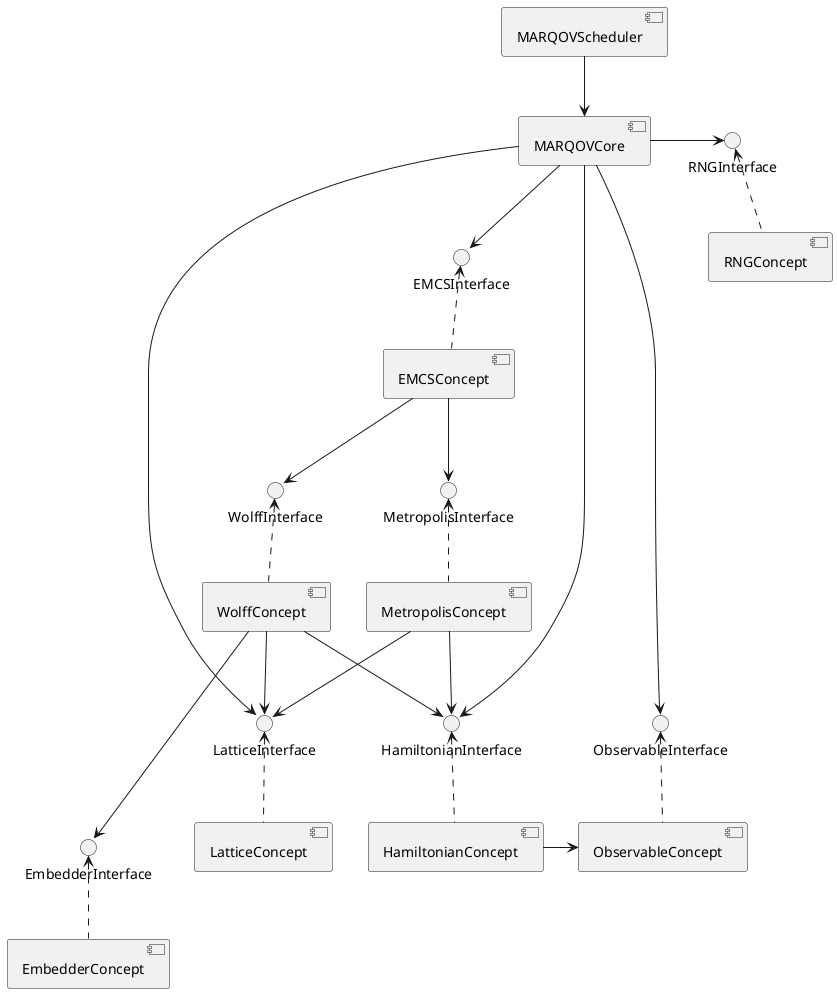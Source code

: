 @startuml

Component HamiltonianConcept
interface HamiltonianInterface

Component LatticeConcept
interface LatticeInterface

Component WolffConcept
interface WolffInterface

Component MetropolisConcept
interface MetropolisInterface

Component EMCSConcept
interface EMCSInterface

Component EmbedderConcept
interface EmbedderInterface

Component ObservableConcept
interface ObservableInterface

Component RNGConcept
interface RNGInterface

Component MARQOVCore
Component MARQOVScheduler

EMCSConcept --> WolffInterface
EMCSConcept --> MetropolisInterface
WolffConcept .up.> WolffInterface
MetropolisConcept .up.> MetropolisInterface
MetropolisConcept --> HamiltonianInterface
MetropolisConcept --> LatticeInterface
EmbedderConcept .up.> EmbedderInterface
WolffConcept ---> EmbedderInterface
WolffConcept --> HamiltonianInterface
WolffConcept --> LatticeInterface
EMCSConcept .up.> EMCSInterface

LatticeConcept .up.> LatticeInterface

ObservableConcept .up.> ObservableInterface

HamiltonianConcept .up.> HamiltonianInterface
HamiltonianConcept -r-> ObservableConcept

RNGConcept .up.> RNGInterface

MARQOVScheduler --> MARQOVCore
MARQOVCore --> EMCSInterface
MARQOVCore -> LatticeInterface
MARQOVCore -> HamiltonianInterface
MARQOVCore -d-----> ObservableInterface
MARQOVCore -> RNGInterface

@enduml
